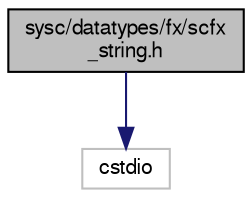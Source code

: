 digraph "sysc/datatypes/fx/scfx_string.h"
{
  edge [fontname="FreeSans",fontsize="10",labelfontname="FreeSans",labelfontsize="10"];
  node [fontname="FreeSans",fontsize="10",shape=record];
  Node0 [label="sysc/datatypes/fx/scfx\l_string.h",height=0.2,width=0.4,color="black", fillcolor="grey75", style="filled", fontcolor="black"];
  Node0 -> Node1 [color="midnightblue",fontsize="10",style="solid",fontname="FreeSans"];
  Node1 [label="cstdio",height=0.2,width=0.4,color="grey75", fillcolor="white", style="filled"];
}
